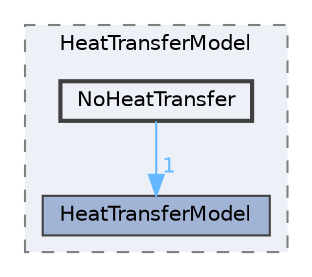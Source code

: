digraph "src/lagrangian/intermediate/submodels/Thermodynamic/HeatTransferModel/NoHeatTransfer"
{
 // LATEX_PDF_SIZE
  bgcolor="transparent";
  edge [fontname=Helvetica,fontsize=10,labelfontname=Helvetica,labelfontsize=10];
  node [fontname=Helvetica,fontsize=10,shape=box,height=0.2,width=0.4];
  compound=true
  subgraph clusterdir_89131fa3386e14a0e147ebbe4f4fe0d7 {
    graph [ bgcolor="#edf0f7", pencolor="grey50", label="HeatTransferModel", fontname=Helvetica,fontsize=10 style="filled,dashed", URL="dir_89131fa3386e14a0e147ebbe4f4fe0d7.html",tooltip=""]
  dir_b5cb4d6f9354401e6d3d533cbf7c85eb [label="HeatTransferModel", fillcolor="#a2b4d6", color="grey25", style="filled", URL="dir_b5cb4d6f9354401e6d3d533cbf7c85eb.html",tooltip=""];
  dir_0f56b457ca0b438a1435d1c8c129233b [label="NoHeatTransfer", fillcolor="#edf0f7", color="grey25", style="filled,bold", URL="dir_0f56b457ca0b438a1435d1c8c129233b.html",tooltip=""];
  }
  dir_0f56b457ca0b438a1435d1c8c129233b->dir_b5cb4d6f9354401e6d3d533cbf7c85eb [headlabel="1", labeldistance=1.5 headhref="dir_002549_001717.html" href="dir_002549_001717.html" color="steelblue1" fontcolor="steelblue1"];
}
